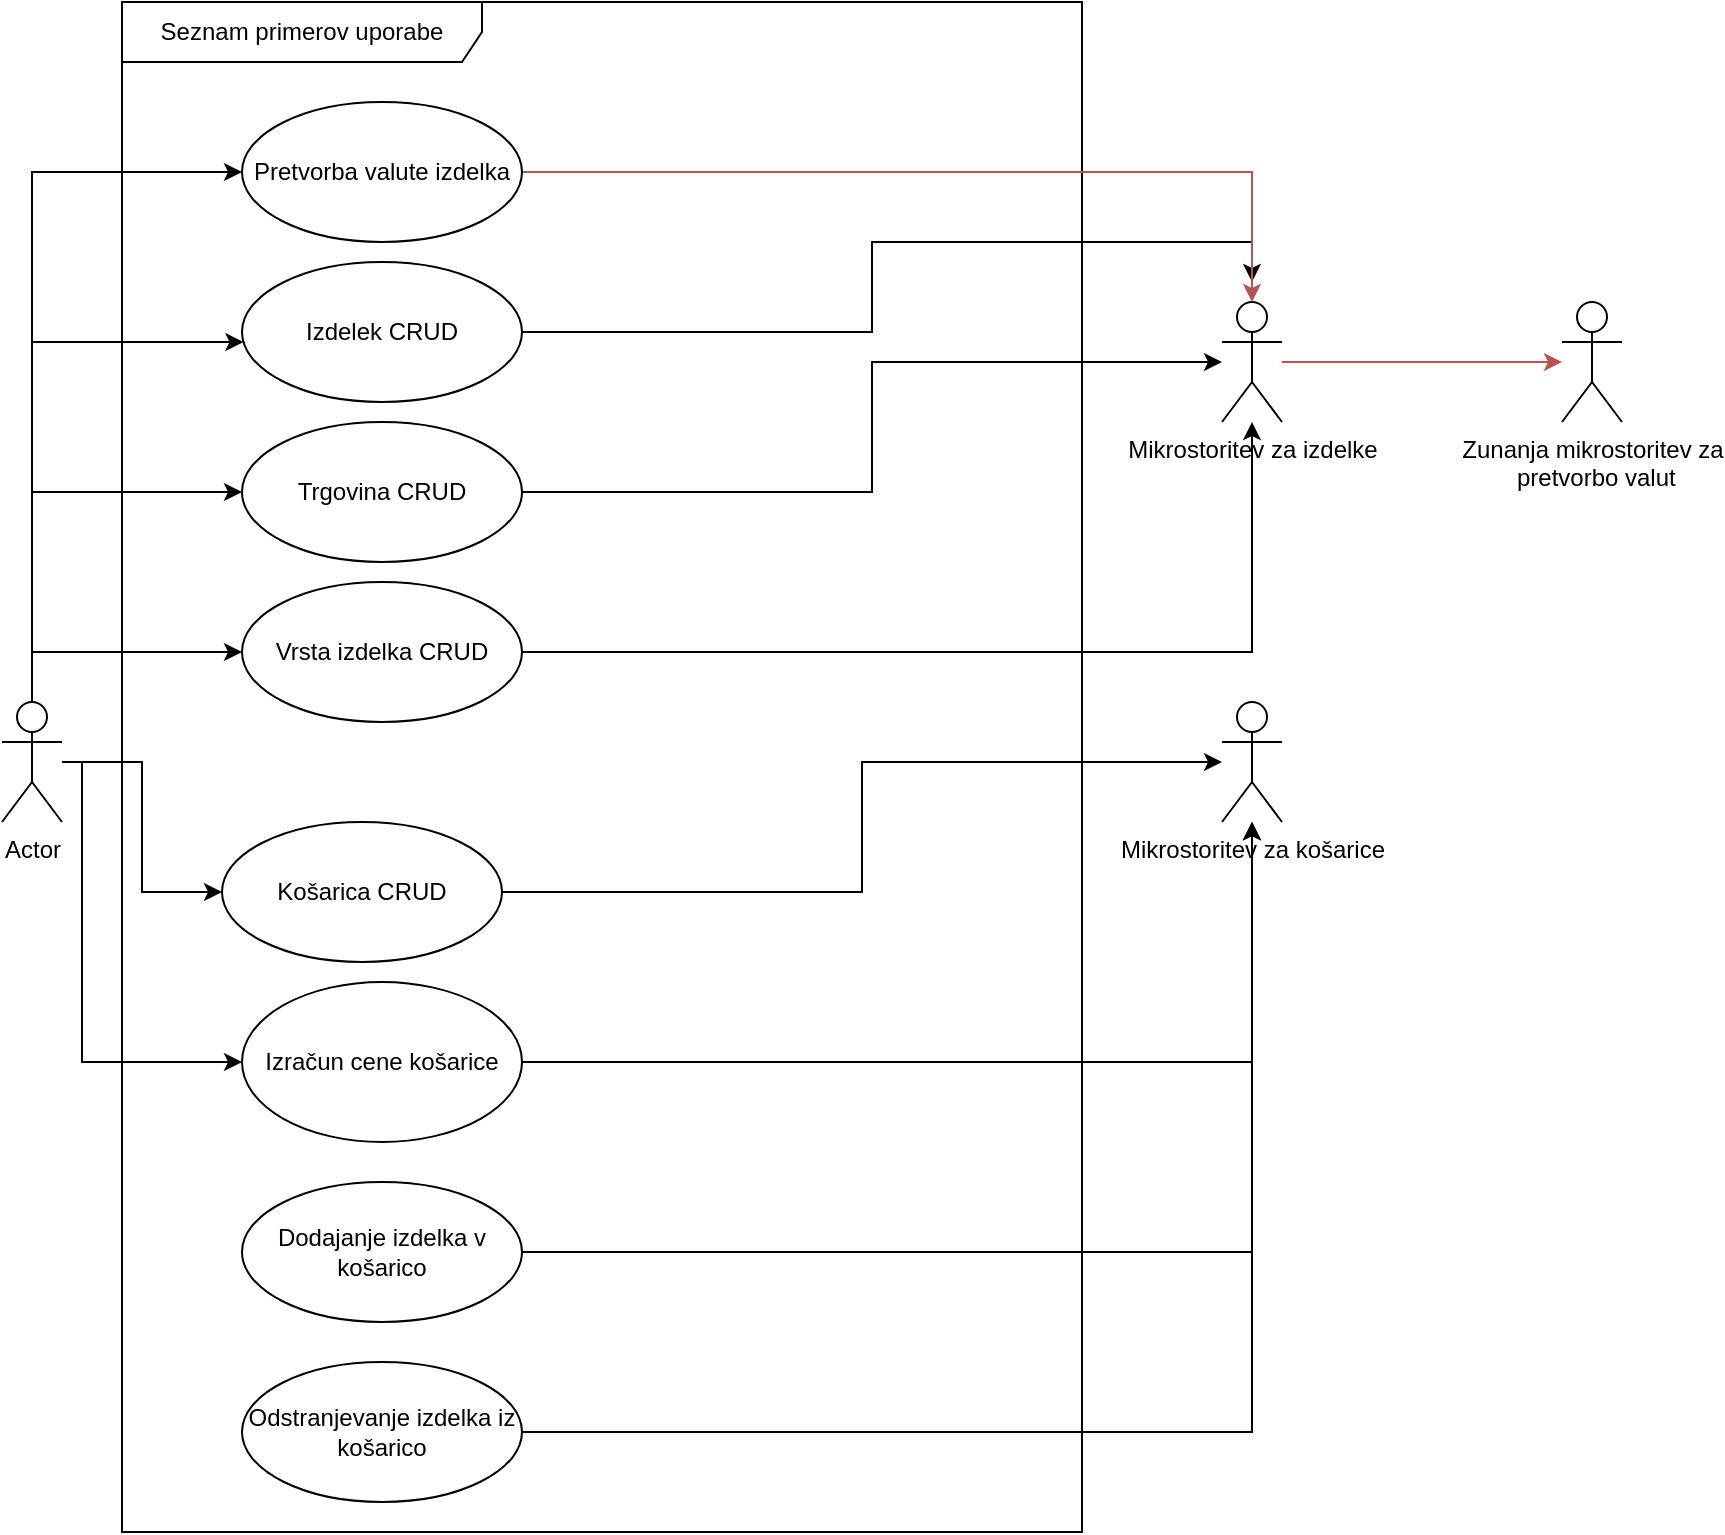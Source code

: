 <mxfile version="20.8.0" type="device"><diagram id="gd0VkdhpJ_YLGHgpr9IM" name="Page-1"><mxGraphModel dx="2071" dy="2308" grid="1" gridSize="10" guides="1" tooltips="1" connect="1" arrows="1" fold="1" page="1" pageScale="1" pageWidth="827" pageHeight="1169" math="0" shadow="0"><root><mxCell id="0"/><mxCell id="1" parent="0"/><mxCell id="CCI2EVa-_hxPnNYPvWA9-10" style="edgeStyle=orthogonalEdgeStyle;rounded=0;orthogonalLoop=1;jettySize=auto;html=1;" parent="1" target="CCI2EVa-_hxPnNYPvWA9-6" edge="1"><mxGeometry relative="1" as="geometry"><mxPoint x="145" y="330" as="sourcePoint"/><Array as="points"><mxPoint x="145" y="160"/></Array></mxGeometry></mxCell><mxCell id="CCI2EVa-_hxPnNYPvWA9-19" style="edgeStyle=orthogonalEdgeStyle;rounded=0;orthogonalLoop=1;jettySize=auto;html=1;entryX=0;entryY=0.5;entryDx=0;entryDy=0;" parent="1" target="CCI2EVa-_hxPnNYPvWA9-18" edge="1"><mxGeometry relative="1" as="geometry"><mxPoint x="145" y="330" as="sourcePoint"/><Array as="points"><mxPoint x="145" y="235"/></Array></mxGeometry></mxCell><mxCell id="wFXuPY4lhIleHjzAhkjZ-4" style="edgeStyle=orthogonalEdgeStyle;rounded=0;orthogonalLoop=1;jettySize=auto;html=1;" edge="1" parent="1" source="CCI2EVa-_hxPnNYPvWA9-1" target="wFXuPY4lhIleHjzAhkjZ-3"><mxGeometry relative="1" as="geometry"><Array as="points"><mxPoint x="145" y="315"/></Array></mxGeometry></mxCell><mxCell id="wFXuPY4lhIleHjzAhkjZ-7" style="edgeStyle=orthogonalEdgeStyle;rounded=0;orthogonalLoop=1;jettySize=auto;html=1;" edge="1" parent="1" source="CCI2EVa-_hxPnNYPvWA9-1" target="CCI2EVa-_hxPnNYPvWA9-12"><mxGeometry relative="1" as="geometry"/></mxCell><mxCell id="wFXuPY4lhIleHjzAhkjZ-8" style="edgeStyle=orthogonalEdgeStyle;rounded=0;orthogonalLoop=1;jettySize=auto;html=1;" edge="1" parent="1" source="CCI2EVa-_hxPnNYPvWA9-1" target="CCI2EVa-_hxPnNYPvWA9-21"><mxGeometry relative="1" as="geometry"><Array as="points"><mxPoint x="170" y="370"/><mxPoint x="170" y="520"/></Array></mxGeometry></mxCell><mxCell id="wFXuPY4lhIleHjzAhkjZ-15" style="edgeStyle=orthogonalEdgeStyle;rounded=0;orthogonalLoop=1;jettySize=auto;html=1;" edge="1" parent="1" source="CCI2EVa-_hxPnNYPvWA9-1" target="wFXuPY4lhIleHjzAhkjZ-14"><mxGeometry relative="1" as="geometry"><Array as="points"><mxPoint x="145" y="75"/></Array></mxGeometry></mxCell><mxCell id="CCI2EVa-_hxPnNYPvWA9-1" value="Actor" style="shape=umlActor;verticalLabelPosition=bottom;verticalAlign=top;html=1;" parent="1" vertex="1"><mxGeometry x="130" y="340" width="30" height="60" as="geometry"/></mxCell><mxCell id="CCI2EVa-_hxPnNYPvWA9-2" value="Seznam primerov uporabe" style="shape=umlFrame;whiteSpace=wrap;html=1;width=180;height=30;" parent="1" vertex="1"><mxGeometry x="190" y="-10" width="480" height="765" as="geometry"/></mxCell><mxCell id="wFXuPY4lhIleHjzAhkjZ-18" style="edgeStyle=orthogonalEdgeStyle;rounded=0;orthogonalLoop=1;jettySize=auto;html=1;fillColor=#f8cecc;strokeColor=#b85450;" edge="1" parent="1" source="CCI2EVa-_hxPnNYPvWA9-3" target="wFXuPY4lhIleHjzAhkjZ-17"><mxGeometry relative="1" as="geometry"/></mxCell><mxCell id="CCI2EVa-_hxPnNYPvWA9-3" value="Mikrostoritev za izdelke" style="shape=umlActor;verticalLabelPosition=bottom;verticalAlign=top;html=1;" parent="1" vertex="1"><mxGeometry x="740" y="140" width="30" height="60" as="geometry"/></mxCell><mxCell id="CCI2EVa-_hxPnNYPvWA9-4" value="Mikrostoritev za košarice" style="shape=umlActor;verticalLabelPosition=bottom;verticalAlign=top;html=1;" parent="1" vertex="1"><mxGeometry x="740" y="340" width="30" height="60" as="geometry"/></mxCell><mxCell id="CCI2EVa-_hxPnNYPvWA9-11" style="edgeStyle=orthogonalEdgeStyle;rounded=0;orthogonalLoop=1;jettySize=auto;html=1;" parent="1" source="CCI2EVa-_hxPnNYPvWA9-6" edge="1"><mxGeometry relative="1" as="geometry"><mxPoint x="755" y="130" as="targetPoint"/><Array as="points"><mxPoint x="565" y="155"/><mxPoint x="565" y="110"/><mxPoint x="755" y="110"/></Array></mxGeometry></mxCell><mxCell id="CCI2EVa-_hxPnNYPvWA9-6" value="Izdelek CRUD" style="ellipse;whiteSpace=wrap;html=1;" parent="1" vertex="1"><mxGeometry x="250" y="120" width="140" height="70" as="geometry"/></mxCell><mxCell id="wFXuPY4lhIleHjzAhkjZ-10" style="edgeStyle=orthogonalEdgeStyle;rounded=0;orthogonalLoop=1;jettySize=auto;html=1;" edge="1" parent="1" source="CCI2EVa-_hxPnNYPvWA9-12" target="CCI2EVa-_hxPnNYPvWA9-4"><mxGeometry relative="1" as="geometry"/></mxCell><mxCell id="CCI2EVa-_hxPnNYPvWA9-12" value="Košarica CRUD" style="ellipse;whiteSpace=wrap;html=1;" parent="1" vertex="1"><mxGeometry x="240" y="400" width="140" height="70" as="geometry"/></mxCell><mxCell id="CCI2EVa-_hxPnNYPvWA9-20" style="edgeStyle=orthogonalEdgeStyle;rounded=0;orthogonalLoop=1;jettySize=auto;html=1;" parent="1" source="CCI2EVa-_hxPnNYPvWA9-18" target="CCI2EVa-_hxPnNYPvWA9-3" edge="1"><mxGeometry relative="1" as="geometry"/></mxCell><mxCell id="CCI2EVa-_hxPnNYPvWA9-18" value="Trgovina CRUD" style="ellipse;whiteSpace=wrap;html=1;" parent="1" vertex="1"><mxGeometry x="250" y="200" width="140" height="70" as="geometry"/></mxCell><mxCell id="wFXuPY4lhIleHjzAhkjZ-11" style="edgeStyle=orthogonalEdgeStyle;rounded=0;orthogonalLoop=1;jettySize=auto;html=1;" edge="1" parent="1" source="CCI2EVa-_hxPnNYPvWA9-21" target="CCI2EVa-_hxPnNYPvWA9-4"><mxGeometry relative="1" as="geometry"/></mxCell><mxCell id="CCI2EVa-_hxPnNYPvWA9-21" value="Izračun cene košarice" style="ellipse;whiteSpace=wrap;html=1;" parent="1" vertex="1"><mxGeometry x="250" y="480" width="140" height="80" as="geometry"/></mxCell><mxCell id="wFXuPY4lhIleHjzAhkjZ-12" style="edgeStyle=orthogonalEdgeStyle;rounded=0;orthogonalLoop=1;jettySize=auto;html=1;" edge="1" parent="1" source="wFXuPY4lhIleHjzAhkjZ-2" target="CCI2EVa-_hxPnNYPvWA9-4"><mxGeometry relative="1" as="geometry"/></mxCell><mxCell id="wFXuPY4lhIleHjzAhkjZ-2" value="Dodajanje izdelka v košarico" style="ellipse;whiteSpace=wrap;html=1;" vertex="1" parent="1"><mxGeometry x="250" y="580" width="140" height="70" as="geometry"/></mxCell><mxCell id="wFXuPY4lhIleHjzAhkjZ-5" style="edgeStyle=orthogonalEdgeStyle;rounded=0;orthogonalLoop=1;jettySize=auto;html=1;" edge="1" parent="1" source="wFXuPY4lhIleHjzAhkjZ-3" target="CCI2EVa-_hxPnNYPvWA9-3"><mxGeometry relative="1" as="geometry"/></mxCell><mxCell id="wFXuPY4lhIleHjzAhkjZ-3" value="Vrsta izdelka CRUD" style="ellipse;whiteSpace=wrap;html=1;" vertex="1" parent="1"><mxGeometry x="250" y="280" width="140" height="70" as="geometry"/></mxCell><mxCell id="wFXuPY4lhIleHjzAhkjZ-13" style="edgeStyle=orthogonalEdgeStyle;rounded=0;orthogonalLoop=1;jettySize=auto;html=1;" edge="1" parent="1" source="wFXuPY4lhIleHjzAhkjZ-9" target="CCI2EVa-_hxPnNYPvWA9-4"><mxGeometry relative="1" as="geometry"/></mxCell><mxCell id="wFXuPY4lhIleHjzAhkjZ-9" value="Odstranjevanje izdelka iz košarico" style="ellipse;whiteSpace=wrap;html=1;" vertex="1" parent="1"><mxGeometry x="250" y="670" width="140" height="70" as="geometry"/></mxCell><mxCell id="wFXuPY4lhIleHjzAhkjZ-16" style="edgeStyle=orthogonalEdgeStyle;rounded=0;orthogonalLoop=1;jettySize=auto;html=1;fillColor=#f8cecc;strokeColor=#b85450;" edge="1" parent="1" source="wFXuPY4lhIleHjzAhkjZ-14" target="CCI2EVa-_hxPnNYPvWA9-3"><mxGeometry relative="1" as="geometry"><mxPoint x="760" y="75" as="targetPoint"/></mxGeometry></mxCell><mxCell id="wFXuPY4lhIleHjzAhkjZ-14" value="Pretvorba valute izdelka" style="ellipse;whiteSpace=wrap;html=1;" vertex="1" parent="1"><mxGeometry x="250" y="40" width="140" height="70" as="geometry"/></mxCell><mxCell id="wFXuPY4lhIleHjzAhkjZ-17" value="Zunanja mikrostoritev za&lt;br&gt;&amp;nbsp;pretvorbo valut" style="shape=umlActor;verticalLabelPosition=bottom;verticalAlign=top;html=1;" vertex="1" parent="1"><mxGeometry x="910" y="140" width="30" height="60" as="geometry"/></mxCell></root></mxGraphModel></diagram></mxfile>